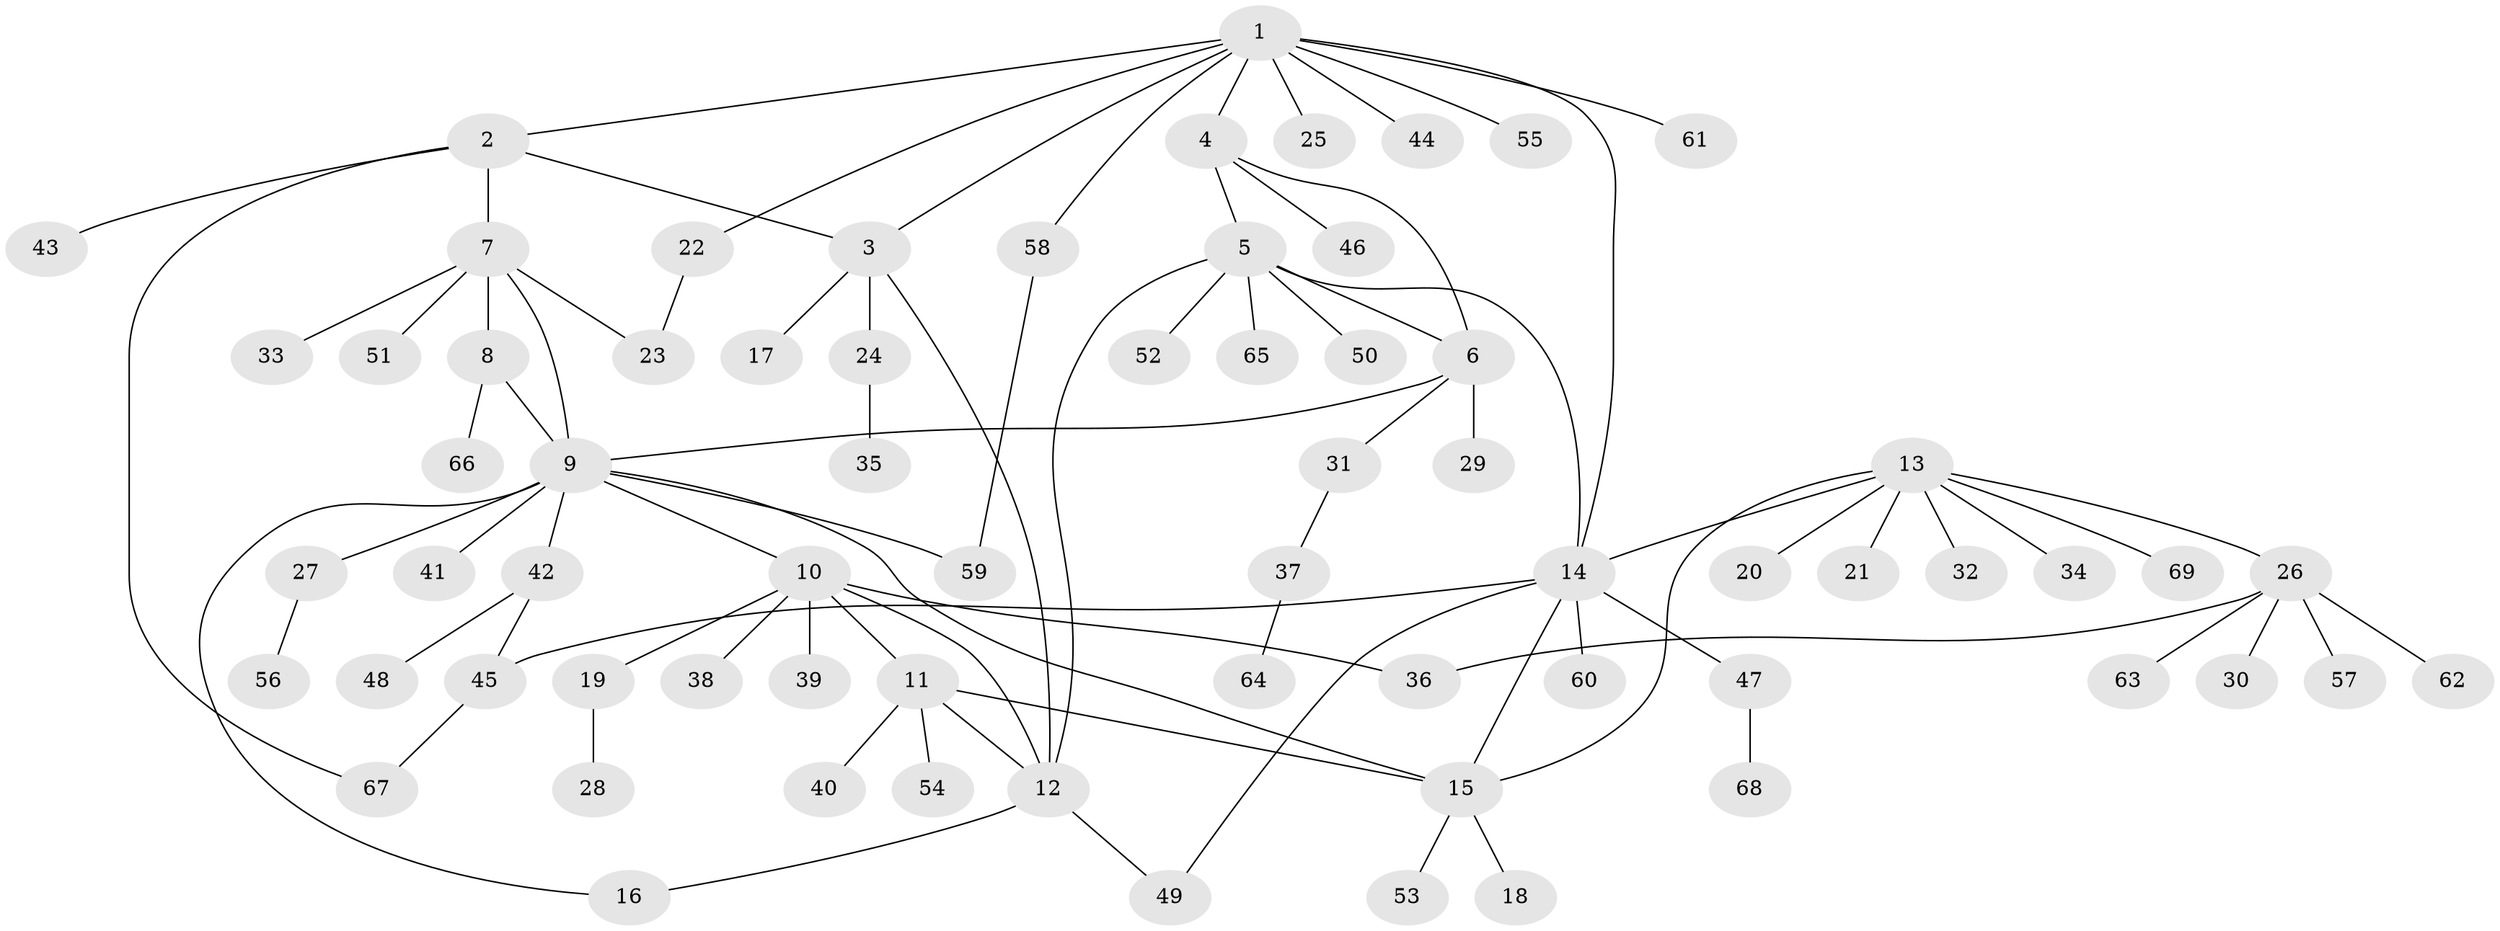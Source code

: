 // Generated by graph-tools (version 1.1) at 2025/37/03/09/25 02:37:45]
// undirected, 69 vertices, 86 edges
graph export_dot {
graph [start="1"]
  node [color=gray90,style=filled];
  1;
  2;
  3;
  4;
  5;
  6;
  7;
  8;
  9;
  10;
  11;
  12;
  13;
  14;
  15;
  16;
  17;
  18;
  19;
  20;
  21;
  22;
  23;
  24;
  25;
  26;
  27;
  28;
  29;
  30;
  31;
  32;
  33;
  34;
  35;
  36;
  37;
  38;
  39;
  40;
  41;
  42;
  43;
  44;
  45;
  46;
  47;
  48;
  49;
  50;
  51;
  52;
  53;
  54;
  55;
  56;
  57;
  58;
  59;
  60;
  61;
  62;
  63;
  64;
  65;
  66;
  67;
  68;
  69;
  1 -- 2;
  1 -- 3;
  1 -- 4;
  1 -- 14;
  1 -- 22;
  1 -- 25;
  1 -- 44;
  1 -- 55;
  1 -- 58;
  1 -- 61;
  2 -- 3;
  2 -- 7;
  2 -- 43;
  2 -- 67;
  3 -- 12;
  3 -- 17;
  3 -- 24;
  4 -- 5;
  4 -- 6;
  4 -- 46;
  5 -- 6;
  5 -- 12;
  5 -- 14;
  5 -- 50;
  5 -- 52;
  5 -- 65;
  6 -- 9;
  6 -- 29;
  6 -- 31;
  7 -- 8;
  7 -- 9;
  7 -- 23;
  7 -- 33;
  7 -- 51;
  8 -- 9;
  8 -- 66;
  9 -- 10;
  9 -- 15;
  9 -- 16;
  9 -- 27;
  9 -- 41;
  9 -- 42;
  9 -- 59;
  10 -- 11;
  10 -- 12;
  10 -- 19;
  10 -- 36;
  10 -- 38;
  10 -- 39;
  11 -- 12;
  11 -- 15;
  11 -- 40;
  11 -- 54;
  12 -- 16;
  12 -- 49;
  13 -- 14;
  13 -- 15;
  13 -- 20;
  13 -- 21;
  13 -- 26;
  13 -- 32;
  13 -- 34;
  13 -- 69;
  14 -- 15;
  14 -- 45;
  14 -- 47;
  14 -- 49;
  14 -- 60;
  15 -- 18;
  15 -- 53;
  19 -- 28;
  22 -- 23;
  24 -- 35;
  26 -- 30;
  26 -- 36;
  26 -- 57;
  26 -- 62;
  26 -- 63;
  27 -- 56;
  31 -- 37;
  37 -- 64;
  42 -- 45;
  42 -- 48;
  45 -- 67;
  47 -- 68;
  58 -- 59;
}

